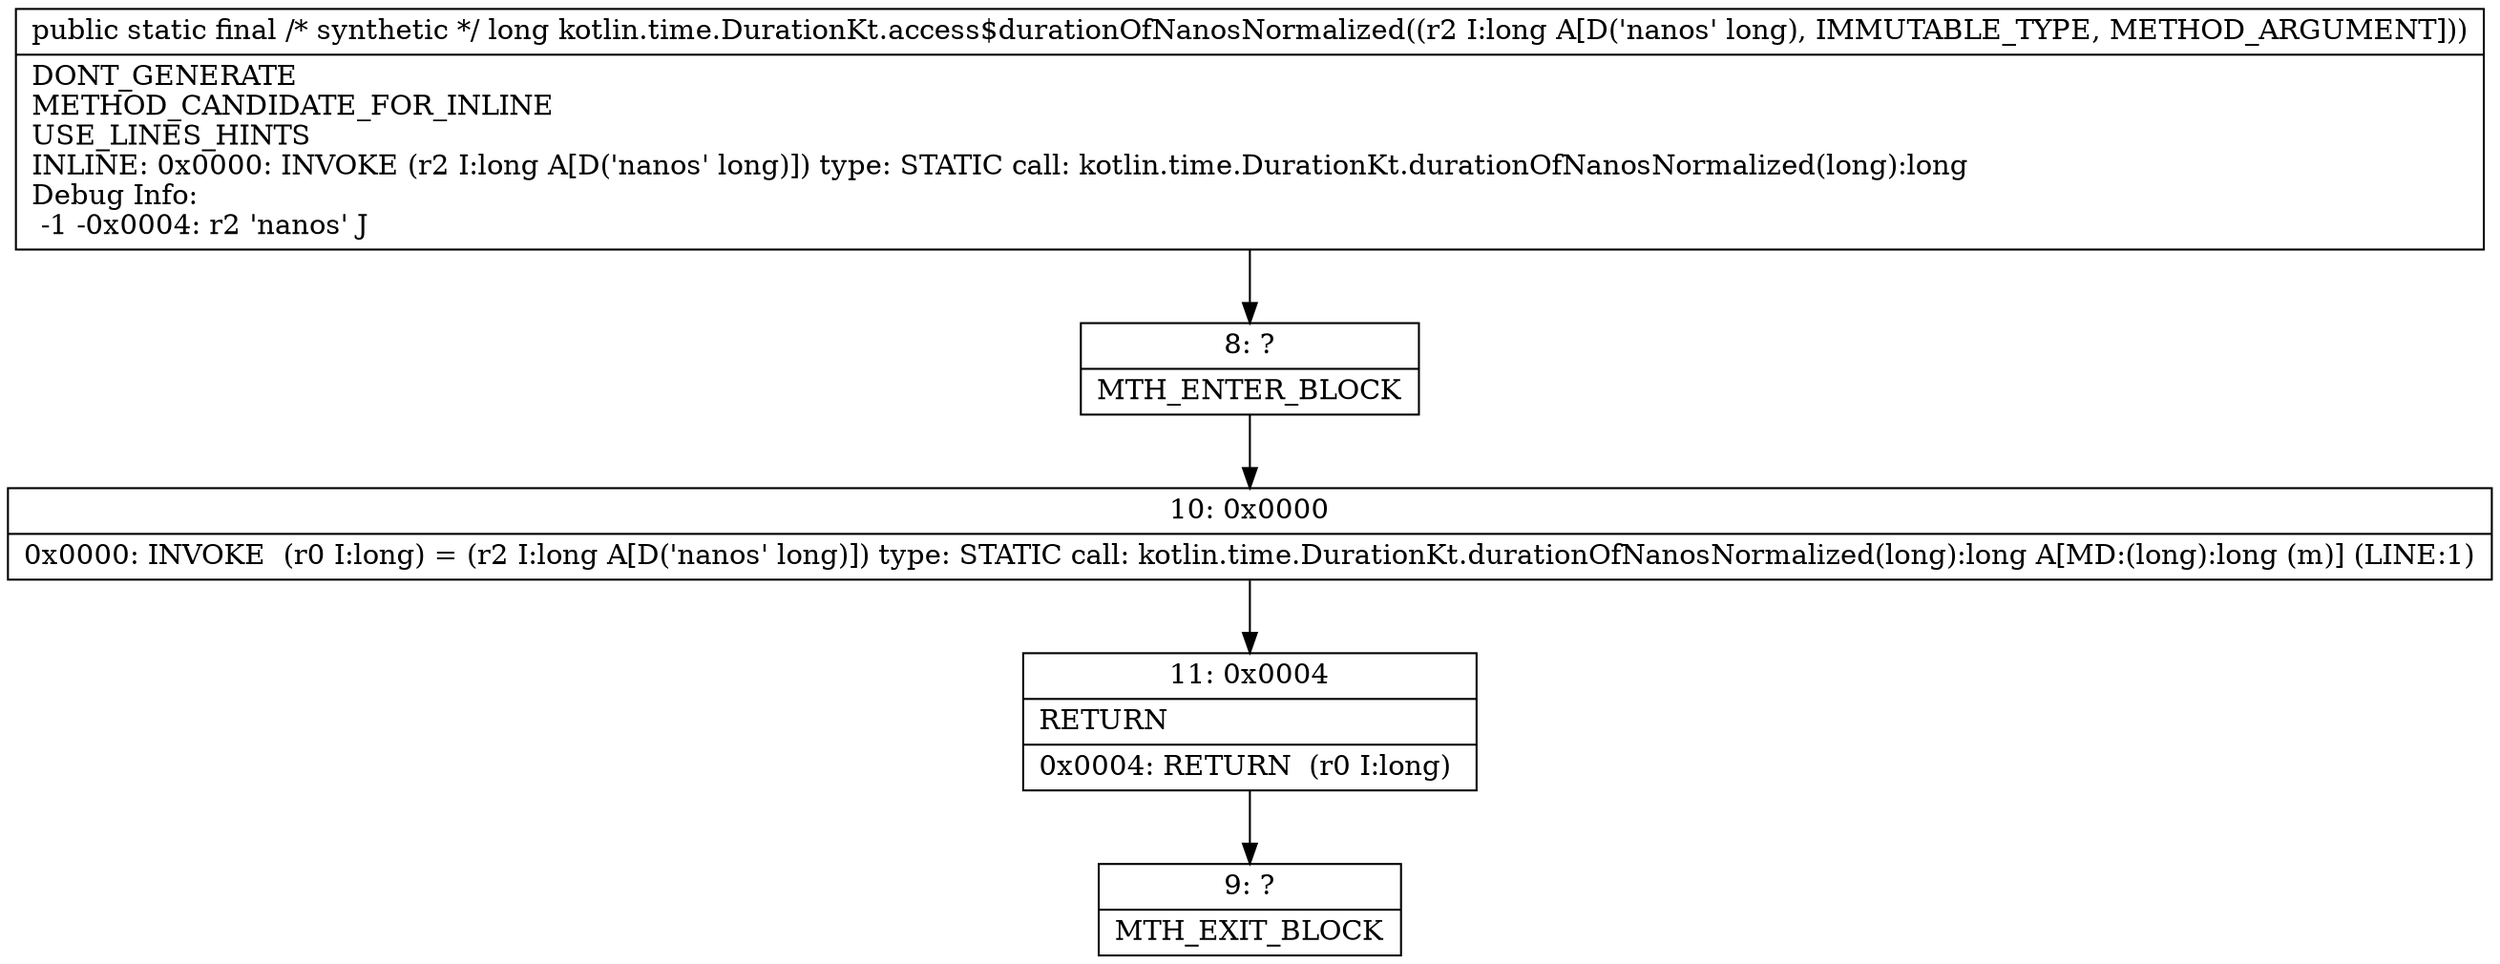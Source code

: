 digraph "CFG forkotlin.time.DurationKt.access$durationOfNanosNormalized(J)J" {
Node_8 [shape=record,label="{8\:\ ?|MTH_ENTER_BLOCK\l}"];
Node_10 [shape=record,label="{10\:\ 0x0000|0x0000: INVOKE  (r0 I:long) = (r2 I:long A[D('nanos' long)]) type: STATIC call: kotlin.time.DurationKt.durationOfNanosNormalized(long):long A[MD:(long):long (m)] (LINE:1)\l}"];
Node_11 [shape=record,label="{11\:\ 0x0004|RETURN\l|0x0004: RETURN  (r0 I:long) \l}"];
Node_9 [shape=record,label="{9\:\ ?|MTH_EXIT_BLOCK\l}"];
MethodNode[shape=record,label="{public static final \/* synthetic *\/ long kotlin.time.DurationKt.access$durationOfNanosNormalized((r2 I:long A[D('nanos' long), IMMUTABLE_TYPE, METHOD_ARGUMENT]))  | DONT_GENERATE\lMETHOD_CANDIDATE_FOR_INLINE\lUSE_LINES_HINTS\lINLINE: 0x0000: INVOKE  (r2 I:long A[D('nanos' long)]) type: STATIC call: kotlin.time.DurationKt.durationOfNanosNormalized(long):long\lDebug Info:\l  \-1 \-0x0004: r2 'nanos' J\l}"];
MethodNode -> Node_8;Node_8 -> Node_10;
Node_10 -> Node_11;
Node_11 -> Node_9;
}


